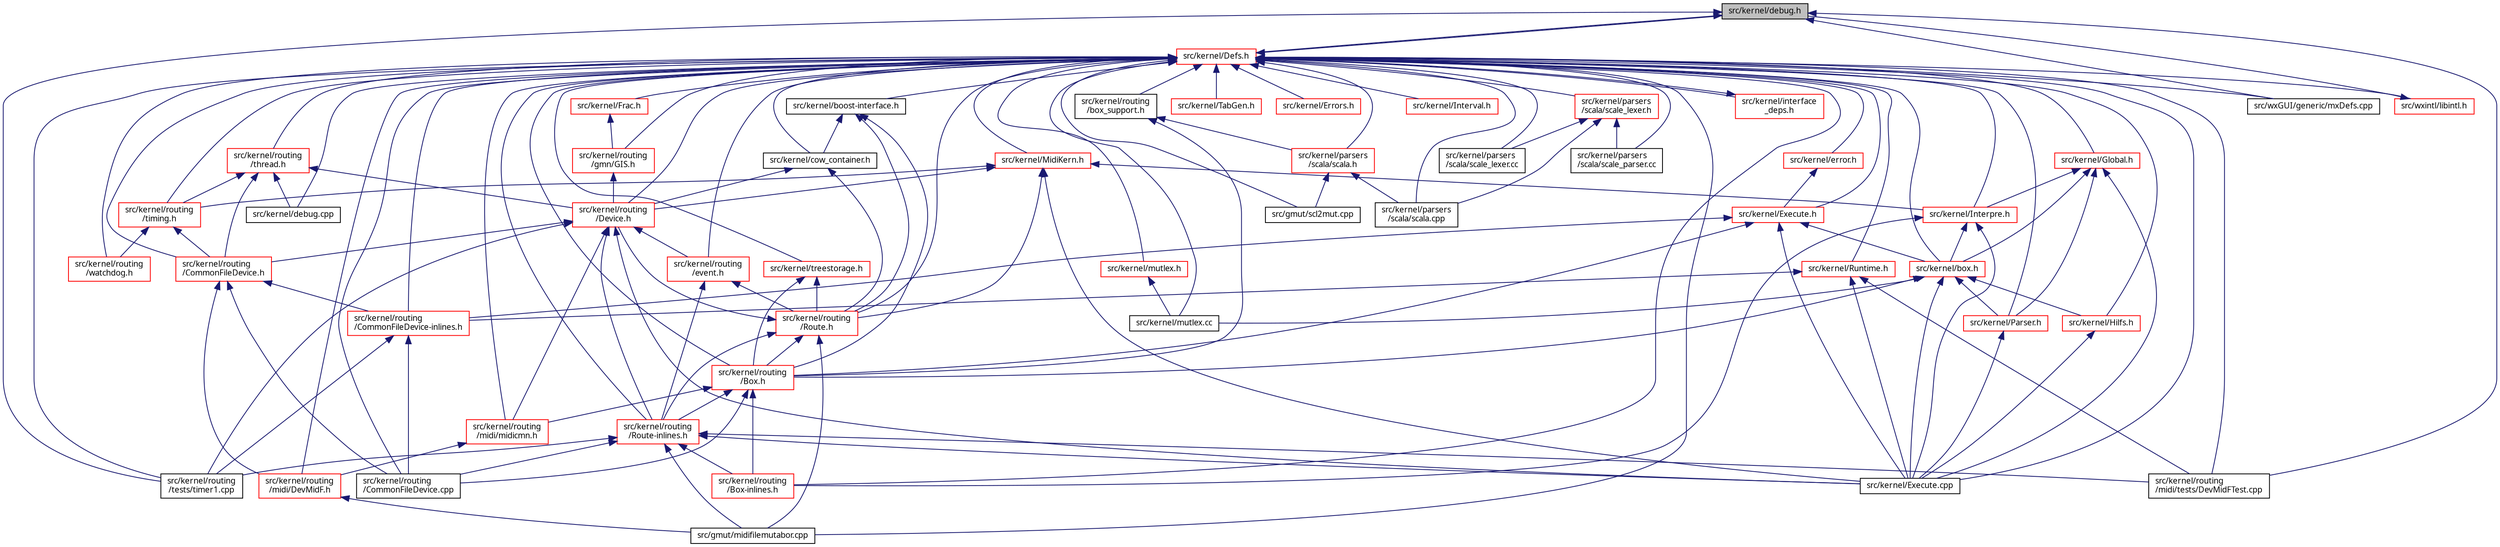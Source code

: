 digraph "src/kernel/debug.h"
{
  edge [fontname="Sans",fontsize="10",labelfontname="Sans",labelfontsize="10"];
  node [fontname="Sans",fontsize="10",shape=record];
  Node10 [label="src/kernel/debug.h",height=0.2,width=0.4,color="black", fillcolor="grey75", style="filled", fontcolor="black"];
  Node10 -> Node11 [dir="back",color="midnightblue",fontsize="10",style="solid",fontname="Sans"];
  Node11 [label="src/kernel/Defs.h",height=0.2,width=0.4,color="red", fillcolor="white", style="filled",URL="$d1/d73/Defs_8h.html",tooltip="Common definitions. "];
  Node11 -> Node12 [dir="back",color="midnightblue",fontsize="10",style="solid",fontname="Sans"];
  Node12 [label="src/gmut/midifilemutabor.cpp",height=0.2,width=0.4,color="black", fillcolor="white", style="filled",URL="$d1/d0d/midifilemutabor_8cpp.html"];
  Node11 -> Node13 [dir="back",color="midnightblue",fontsize="10",style="solid",fontname="Sans"];
  Node13 [label="src/kernel/interface\l_deps.h",height=0.2,width=0.4,color="red", fillcolor="white", style="filled",URL="$de/ddd/interface__deps_8h.html"];
  Node13 -> Node11 [dir="back",color="midnightblue",fontsize="10",style="solid",fontname="Sans"];
  Node11 -> Node10 [dir="back",color="midnightblue",fontsize="10",style="solid",fontname="Sans"];
  Node11 -> Node18 [dir="back",color="midnightblue",fontsize="10",style="solid",fontname="Sans"];
  Node18 [label="src/wxintl/libintl.h",height=0.2,width=0.4,color="red", fillcolor="white", style="filled",URL="$d4/d64/libintl_8h.html"];
  Node18 -> Node10 [dir="back",color="midnightblue",fontsize="10",style="solid",fontname="Sans"];
  Node11 -> Node21 [dir="back",color="midnightblue",fontsize="10",style="solid",fontname="Sans"];
  Node21 [label="src/kernel/routing\l/midi/DevMidF.h",height=0.2,width=0.4,color="red", fillcolor="white", style="filled",URL="$da/d3c/DevMidF_8h.html"];
  Node21 -> Node12 [dir="back",color="midnightblue",fontsize="10",style="solid",fontname="Sans"];
  Node11 -> Node91 [dir="back",color="midnightblue",fontsize="10",style="solid",fontname="Sans"];
  Node91 [label="src/kernel/routing\l/CommonFileDevice.h",height=0.2,width=0.4,color="red", fillcolor="white", style="filled",URL="$d9/d17/CommonFileDevice_8h.html"];
  Node91 -> Node21 [dir="back",color="midnightblue",fontsize="10",style="solid",fontname="Sans"];
  Node91 -> Node92 [dir="back",color="midnightblue",fontsize="10",style="solid",fontname="Sans"];
  Node92 [label="src/kernel/routing\l/CommonFileDevice-inlines.h",height=0.2,width=0.4,color="red", fillcolor="white", style="filled",URL="$d9/d6a/CommonFileDevice-inlines_8h.html"];
  Node92 -> Node93 [dir="back",color="midnightblue",fontsize="10",style="solid",fontname="Sans"];
  Node93 [label="src/kernel/routing\l/CommonFileDevice.cpp",height=0.2,width=0.4,color="black", fillcolor="white", style="filled",URL="$dc/d72/CommonFileDevice_8cpp.html"];
  Node92 -> Node98 [dir="back",color="midnightblue",fontsize="10",style="solid",fontname="Sans"];
  Node98 [label="src/kernel/routing\l/tests/timer1.cpp",height=0.2,width=0.4,color="black", fillcolor="white", style="filled",URL="$d9/d9a/timer1_8cpp.html"];
  Node91 -> Node93 [dir="back",color="midnightblue",fontsize="10",style="solid",fontname="Sans"];
  Node11 -> Node101 [dir="back",color="midnightblue",fontsize="10",style="solid",fontname="Sans"];
  Node101 [label="src/kernel/routing\l/Device.h",height=0.2,width=0.4,color="red", fillcolor="white", style="filled",URL="$de/d05/Device_8h.html",tooltip="Routing. "];
  Node101 -> Node91 [dir="back",color="midnightblue",fontsize="10",style="solid",fontname="Sans"];
  Node101 -> Node102 [dir="back",color="midnightblue",fontsize="10",style="solid",fontname="Sans"];
  Node102 [label="src/kernel/routing\l/event.h",height=0.2,width=0.4,color="red", fillcolor="white", style="filled",URL="$dd/d20/event_8h.html"];
  Node102 -> Node103 [dir="back",color="midnightblue",fontsize="10",style="solid",fontname="Sans"];
  Node103 [label="src/kernel/routing\l/Route.h",height=0.2,width=0.4,color="red", fillcolor="white", style="filled",URL="$d1/d65/Route_8h.html",tooltip="Routing. "];
  Node103 -> Node101 [dir="back",color="midnightblue",fontsize="10",style="solid",fontname="Sans"];
  Node103 -> Node104 [dir="back",color="midnightblue",fontsize="10",style="solid",fontname="Sans"];
  Node104 [label="src/kernel/routing\l/Box.h",height=0.2,width=0.4,color="red", fillcolor="white", style="filled",URL="$de/d0f/Box_8h.html",tooltip="Mutabor Box for C++. "];
  Node104 -> Node105 [dir="back",color="midnightblue",fontsize="10",style="solid",fontname="Sans"];
  Node105 [label="src/kernel/routing\l/midi/midicmn.h",height=0.2,width=0.4,color="red", fillcolor="white", style="filled",URL="$de/d21/midicmn_8h.html"];
  Node105 -> Node21 [dir="back",color="midnightblue",fontsize="10",style="solid",fontname="Sans"];
  Node104 -> Node113 [dir="back",color="midnightblue",fontsize="10",style="solid",fontname="Sans"];
  Node113 [label="src/kernel/routing\l/Route-inlines.h",height=0.2,width=0.4,color="red", fillcolor="white", style="filled",URL="$d2/d2c/Route-inlines_8h.html"];
  Node113 -> Node12 [dir="back",color="midnightblue",fontsize="10",style="solid",fontname="Sans"];
  Node113 -> Node114 [dir="back",color="midnightblue",fontsize="10",style="solid",fontname="Sans"];
  Node114 [label="src/kernel/Execute.cpp",height=0.2,width=0.4,color="black", fillcolor="white", style="filled",URL="$df/d23/Execute_8cpp.html"];
  Node113 -> Node115 [dir="back",color="midnightblue",fontsize="10",style="solid",fontname="Sans"];
  Node115 [label="src/kernel/routing\l/Box-inlines.h",height=0.2,width=0.4,color="red", fillcolor="white", style="filled",URL="$d6/d9a/Box-inlines_8h.html"];
  Node113 -> Node93 [dir="back",color="midnightblue",fontsize="10",style="solid",fontname="Sans"];
  Node113 -> Node25 [dir="back",color="midnightblue",fontsize="10",style="solid",fontname="Sans"];
  Node25 [label="src/kernel/routing\l/midi/tests/DevMidFTest.cpp",height=0.2,width=0.4,color="black", fillcolor="white", style="filled",URL="$d9/d99/DevMidFTest_8cpp.html"];
  Node113 -> Node98 [dir="back",color="midnightblue",fontsize="10",style="solid",fontname="Sans"];
  Node104 -> Node115 [dir="back",color="midnightblue",fontsize="10",style="solid",fontname="Sans"];
  Node104 -> Node93 [dir="back",color="midnightblue",fontsize="10",style="solid",fontname="Sans"];
  Node103 -> Node12 [dir="back",color="midnightblue",fontsize="10",style="solid",fontname="Sans"];
  Node103 -> Node113 [dir="back",color="midnightblue",fontsize="10",style="solid",fontname="Sans"];
  Node102 -> Node113 [dir="back",color="midnightblue",fontsize="10",style="solid",fontname="Sans"];
  Node101 -> Node105 [dir="back",color="midnightblue",fontsize="10",style="solid",fontname="Sans"];
  Node101 -> Node113 [dir="back",color="midnightblue",fontsize="10",style="solid",fontname="Sans"];
  Node101 -> Node114 [dir="back",color="midnightblue",fontsize="10",style="solid",fontname="Sans"];
  Node101 -> Node98 [dir="back",color="midnightblue",fontsize="10",style="solid",fontname="Sans"];
  Node11 -> Node143 [dir="back",color="midnightblue",fontsize="10",style="solid",fontname="Sans"];
  Node143 [label="src/kernel/cow_container.h",height=0.2,width=0.4,color="black", fillcolor="white", style="filled",URL="$da/d28/cow__container_8h.html",tooltip="Copy on write container. "];
  Node143 -> Node101 [dir="back",color="midnightblue",fontsize="10",style="solid",fontname="Sans"];
  Node143 -> Node103 [dir="back",color="midnightblue",fontsize="10",style="solid",fontname="Sans"];
  Node11 -> Node144 [dir="back",color="midnightblue",fontsize="10",style="solid",fontname="Sans"];
  Node144 [label="src/kernel/boost-interface.h",height=0.2,width=0.4,color="black", fillcolor="white", style="filled",URL="$d1/da4/boost-interface_8h.html",tooltip="Interface to the boost library. "];
  Node144 -> Node143 [dir="back",color="midnightblue",fontsize="10",style="solid",fontname="Sans"];
  Node144 -> Node103 [dir="back",color="midnightblue",fontsize="10",style="solid",fontname="Sans"];
  Node144 -> Node104 [dir="back",color="midnightblue",fontsize="10",style="solid",fontname="Sans"];
  Node11 -> Node145 [dir="back",color="midnightblue",fontsize="10",style="solid",fontname="Sans"];
  Node145 [label="src/kernel/routing\l/gmn/GIS.h",height=0.2,width=0.4,color="red", fillcolor="white", style="filled",URL="$dd/d4d/GIS_8h.html"];
  Node145 -> Node101 [dir="back",color="midnightblue",fontsize="10",style="solid",fontname="Sans"];
  Node11 -> Node151 [dir="back",color="midnightblue",fontsize="10",style="solid",fontname="Sans"];
  Node151 [label="src/kernel/Frac.h",height=0.2,width=0.4,color="red", fillcolor="white", style="filled",URL="$df/d4f/Frac_8h.html",tooltip="Fraction class for Mutabor. "];
  Node151 -> Node145 [dir="back",color="midnightblue",fontsize="10",style="solid",fontname="Sans"];
  Node11 -> Node103 [dir="back",color="midnightblue",fontsize="10",style="solid",fontname="Sans"];
  Node11 -> Node153 [dir="back",color="midnightblue",fontsize="10",style="solid",fontname="Sans"];
  Node153 [label="src/kernel/MidiKern.h",height=0.2,width=0.4,color="red", fillcolor="white", style="filled",URL="$da/dfd/MidiKern_8h.html"];
  Node153 -> Node103 [dir="back",color="midnightblue",fontsize="10",style="solid",fontname="Sans"];
  Node153 -> Node101 [dir="back",color="midnightblue",fontsize="10",style="solid",fontname="Sans"];
  Node153 -> Node154 [dir="back",color="midnightblue",fontsize="10",style="solid",fontname="Sans"];
  Node154 [label="src/kernel/routing\l/timing.h",height=0.2,width=0.4,color="red", fillcolor="white", style="filled",URL="$db/d41/timing_8h.html"];
  Node154 -> Node91 [dir="back",color="midnightblue",fontsize="10",style="solid",fontname="Sans"];
  Node154 -> Node155 [dir="back",color="midnightblue",fontsize="10",style="solid",fontname="Sans"];
  Node155 [label="src/kernel/routing\l/watchdog.h",height=0.2,width=0.4,color="red", fillcolor="white", style="filled",URL="$d9/da3/watchdog_8h.html"];
  Node153 -> Node158 [dir="back",color="midnightblue",fontsize="10",style="solid",fontname="Sans"];
  Node158 [label="src/kernel/Interpre.h",height=0.2,width=0.4,color="red", fillcolor="white", style="filled",URL="$d2/dd8/Interpre_8h.html",tooltip="Interpreter for the logic at runtime. "];
  Node158 -> Node159 [dir="back",color="midnightblue",fontsize="10",style="solid",fontname="Sans"];
  Node159 [label="src/kernel/box.h",height=0.2,width=0.4,color="red", fillcolor="white", style="filled",URL="$dc/d19/box_8h.html",tooltip="Description: Collect all properties, which are used by boxes. "];
  Node159 -> Node104 [dir="back",color="midnightblue",fontsize="10",style="solid",fontname="Sans"];
  Node159 -> Node161 [dir="back",color="midnightblue",fontsize="10",style="solid",fontname="Sans"];
  Node161 [label="src/kernel/Parser.h",height=0.2,width=0.4,color="red", fillcolor="white", style="filled",URL="$d6/d0c/Parser_8h.html"];
  Node161 -> Node114 [dir="back",color="midnightblue",fontsize="10",style="solid",fontname="Sans"];
  Node159 -> Node167 [dir="back",color="midnightblue",fontsize="10",style="solid",fontname="Sans"];
  Node167 [label="src/kernel/Hilfs.h",height=0.2,width=0.4,color="red", fillcolor="white", style="filled",URL="$d2/d32/Hilfs_8h.html",tooltip="Description. "];
  Node167 -> Node114 [dir="back",color="midnightblue",fontsize="10",style="solid",fontname="Sans"];
  Node159 -> Node114 [dir="back",color="midnightblue",fontsize="10",style="solid",fontname="Sans"];
  Node159 -> Node168 [dir="back",color="midnightblue",fontsize="10",style="solid",fontname="Sans"];
  Node168 [label="src/kernel/mutlex.cc",height=0.2,width=0.4,color="black", fillcolor="white", style="filled",URL="$d0/dc8/mutlex_8cc.html"];
  Node158 -> Node114 [dir="back",color="midnightblue",fontsize="10",style="solid",fontname="Sans"];
  Node158 -> Node115 [dir="back",color="midnightblue",fontsize="10",style="solid",fontname="Sans"];
  Node153 -> Node114 [dir="back",color="midnightblue",fontsize="10",style="solid",fontname="Sans"];
  Node11 -> Node169 [dir="back",color="midnightblue",fontsize="10",style="solid",fontname="Sans"];
  Node169 [label="src/kernel/treestorage.h",height=0.2,width=0.4,color="red", fillcolor="white", style="filled",URL="$db/dbe/treestorage_8h.html",tooltip="abstract class for tree like storage "];
  Node169 -> Node103 [dir="back",color="midnightblue",fontsize="10",style="solid",fontname="Sans"];
  Node169 -> Node104 [dir="back",color="midnightblue",fontsize="10",style="solid",fontname="Sans"];
  Node11 -> Node102 [dir="back",color="midnightblue",fontsize="10",style="solid",fontname="Sans"];
  Node11 -> Node170 [dir="back",color="midnightblue",fontsize="10",style="solid",fontname="Sans"];
  Node170 [label="src/kernel/routing\l/thread.h",height=0.2,width=0.4,color="red", fillcolor="white", style="filled",URL="$db/dd5/thread_8h.html"];
  Node170 -> Node101 [dir="back",color="midnightblue",fontsize="10",style="solid",fontname="Sans"];
  Node170 -> Node91 [dir="back",color="midnightblue",fontsize="10",style="solid",fontname="Sans"];
  Node170 -> Node154 [dir="back",color="midnightblue",fontsize="10",style="solid",fontname="Sans"];
  Node170 -> Node171 [dir="back",color="midnightblue",fontsize="10",style="solid",fontname="Sans"];
  Node171 [label="src/kernel/debug.cpp",height=0.2,width=0.4,color="black", fillcolor="white", style="filled",URL="$d1/d00/debug_8cpp.html"];
  Node11 -> Node154 [dir="back",color="midnightblue",fontsize="10",style="solid",fontname="Sans"];
  Node11 -> Node105 [dir="back",color="midnightblue",fontsize="10",style="solid",fontname="Sans"];
  Node11 -> Node104 [dir="back",color="midnightblue",fontsize="10",style="solid",fontname="Sans"];
  Node11 -> Node173 [dir="back",color="midnightblue",fontsize="10",style="solid",fontname="Sans"];
  Node173 [label="src/kernel/Execute.h",height=0.2,width=0.4,color="red", fillcolor="white", style="filled",URL="$de/d11/Execute_8h.html",tooltip="Execute tuning changes. "];
  Node173 -> Node104 [dir="back",color="midnightblue",fontsize="10",style="solid",fontname="Sans"];
  Node173 -> Node159 [dir="back",color="midnightblue",fontsize="10",style="solid",fontname="Sans"];
  Node173 -> Node114 [dir="back",color="midnightblue",fontsize="10",style="solid",fontname="Sans"];
  Node173 -> Node92 [dir="back",color="midnightblue",fontsize="10",style="solid",fontname="Sans"];
  Node11 -> Node174 [dir="back",color="midnightblue",fontsize="10",style="solid",fontname="Sans"];
  Node174 [label="src/kernel/error.h",height=0.2,width=0.4,color="red", fillcolor="white", style="filled",URL="$da/d41/error_8h.html"];
  Node174 -> Node173 [dir="back",color="midnightblue",fontsize="10",style="solid",fontname="Sans"];
  Node11 -> Node159 [dir="back",color="midnightblue",fontsize="10",style="solid",fontname="Sans"];
  Node11 -> Node175 [dir="back",color="midnightblue",fontsize="10",style="solid",fontname="Sans"];
  Node175 [label="src/kernel/Global.h",height=0.2,width=0.4,color="red", fillcolor="white", style="filled",URL="$dd/d40/Global_8h.html",tooltip="Global definitions (formerly in mutabor DLL) "];
  Node175 -> Node159 [dir="back",color="midnightblue",fontsize="10",style="solid",fontname="Sans"];
  Node175 -> Node158 [dir="back",color="midnightblue",fontsize="10",style="solid",fontname="Sans"];
  Node175 -> Node161 [dir="back",color="midnightblue",fontsize="10",style="solid",fontname="Sans"];
  Node175 -> Node114 [dir="back",color="midnightblue",fontsize="10",style="solid",fontname="Sans"];
  Node11 -> Node158 [dir="back",color="midnightblue",fontsize="10",style="solid",fontname="Sans"];
  Node11 -> Node176 [dir="back",color="midnightblue",fontsize="10",style="solid",fontname="Sans"];
  Node176 [label="src/kernel/routing\l/box_support.h",height=0.2,width=0.4,color="black", fillcolor="white", style="filled",URL="$d2/dfc/box__support_8h.html",tooltip="Mutabor Box for C++. "];
  Node176 -> Node104 [dir="back",color="midnightblue",fontsize="10",style="solid",fontname="Sans"];
  Node176 -> Node177 [dir="back",color="midnightblue",fontsize="10",style="solid",fontname="Sans"];
  Node177 [label="src/kernel/parsers\l/scala/scala.h",height=0.2,width=0.4,color="red", fillcolor="white", style="filled",URL="$da/db7/scala_8h.html"];
  Node177 -> Node178 [dir="back",color="midnightblue",fontsize="10",style="solid",fontname="Sans"];
  Node178 [label="src/gmut/scl2mut.cpp",height=0.2,width=0.4,color="black", fillcolor="white", style="filled",URL="$de/d02/scl2mut_8cpp.html"];
  Node177 -> Node180 [dir="back",color="midnightblue",fontsize="10",style="solid",fontname="Sans"];
  Node180 [label="src/kernel/parsers\l/scala/scala.cpp",height=0.2,width=0.4,color="black", fillcolor="white", style="filled",URL="$df/d64/scala_8cpp.html"];
  Node11 -> Node113 [dir="back",color="midnightblue",fontsize="10",style="solid",fontname="Sans"];
  Node11 -> Node178 [dir="back",color="midnightblue",fontsize="10",style="solid",fontname="Sans"];
  Node11 -> Node177 [dir="back",color="midnightblue",fontsize="10",style="solid",fontname="Sans"];
  Node11 -> Node161 [dir="back",color="midnightblue",fontsize="10",style="solid",fontname="Sans"];
  Node11 -> Node167 [dir="back",color="midnightblue",fontsize="10",style="solid",fontname="Sans"];
  Node11 -> Node192 [dir="back",color="midnightblue",fontsize="10",style="solid",fontname="Sans"];
  Node192 [label="src/kernel/TabGen.h",height=0.2,width=0.4,color="red", fillcolor="white", style="filled",URL="$d6/d68/TabGen_8h.html",tooltip="Table generators for the Mutabor engine. "];
  Node11 -> Node171 [dir="back",color="midnightblue",fontsize="10",style="solid",fontname="Sans"];
  Node11 -> Node193 [dir="back",color="midnightblue",fontsize="10",style="solid",fontname="Sans"];
  Node193 [label="src/kernel/Errors.h",height=0.2,width=0.4,color="red", fillcolor="white", style="filled",URL="$d2/d0e/Errors_8h.html",tooltip="Error descriptions for Mutabor. "];
  Node11 -> Node114 [dir="back",color="midnightblue",fontsize="10",style="solid",fontname="Sans"];
  Node11 -> Node195 [dir="back",color="midnightblue",fontsize="10",style="solid",fontname="Sans"];
  Node195 [label="src/kernel/Runtime.h",height=0.2,width=0.4,color="red", fillcolor="white", style="filled",URL="$d5/d84/Runtime_8h.html",tooltip="Runtime functions of the (mainly C) old kernel of Mutabor. "];
  Node195 -> Node114 [dir="back",color="midnightblue",fontsize="10",style="solid",fontname="Sans"];
  Node195 -> Node92 [dir="back",color="midnightblue",fontsize="10",style="solid",fontname="Sans"];
  Node195 -> Node25 [dir="back",color="midnightblue",fontsize="10",style="solid",fontname="Sans"];
  Node11 -> Node196 [dir="back",color="midnightblue",fontsize="10",style="solid",fontname="Sans"];
  Node196 [label="src/kernel/Interval.h",height=0.2,width=0.4,color="red", fillcolor="white", style="filled",URL="$d1/d55/Interval_8h.html",tooltip="Description. "];
  Node11 -> Node168 [dir="back",color="midnightblue",fontsize="10",style="solid",fontname="Sans"];
  Node11 -> Node197 [dir="back",color="midnightblue",fontsize="10",style="solid",fontname="Sans"];
  Node197 [label="src/kernel/mutlex.h",height=0.2,width=0.4,color="red", fillcolor="white", style="filled",URL="$db/d15/mutlex_8h.html"];
  Node197 -> Node168 [dir="back",color="midnightblue",fontsize="10",style="solid",fontname="Sans"];
  Node11 -> Node188 [dir="back",color="midnightblue",fontsize="10",style="solid",fontname="Sans"];
  Node188 [label="src/kernel/parsers\l/scala/scale_lexer.h",height=0.2,width=0.4,color="red", fillcolor="white", style="filled",URL="$d6/d66/scale__lexer_8h.html"];
  Node188 -> Node180 [dir="back",color="midnightblue",fontsize="10",style="solid",fontname="Sans"];
  Node188 -> Node181 [dir="back",color="midnightblue",fontsize="10",style="solid",fontname="Sans"];
  Node181 [label="src/kernel/parsers\l/scala/scale_lexer.cc",height=0.2,width=0.4,color="black", fillcolor="white", style="filled",URL="$dc/d46/scale__lexer_8cc.html"];
  Node188 -> Node182 [dir="back",color="midnightblue",fontsize="10",style="solid",fontname="Sans"];
  Node182 [label="src/kernel/parsers\l/scala/scale_parser.cc",height=0.2,width=0.4,color="black", fillcolor="white", style="filled",URL="$d7/df3/scale__parser_8cc.html"];
  Node11 -> Node180 [dir="back",color="midnightblue",fontsize="10",style="solid",fontname="Sans"];
  Node11 -> Node181 [dir="back",color="midnightblue",fontsize="10",style="solid",fontname="Sans"];
  Node11 -> Node182 [dir="back",color="midnightblue",fontsize="10",style="solid",fontname="Sans"];
  Node11 -> Node115 [dir="back",color="midnightblue",fontsize="10",style="solid",fontname="Sans"];
  Node11 -> Node155 [dir="back",color="midnightblue",fontsize="10",style="solid",fontname="Sans"];
  Node11 -> Node92 [dir="back",color="midnightblue",fontsize="10",style="solid",fontname="Sans"];
  Node11 -> Node93 [dir="back",color="midnightblue",fontsize="10",style="solid",fontname="Sans"];
  Node11 -> Node25 [dir="back",color="midnightblue",fontsize="10",style="solid",fontname="Sans"];
  Node11 -> Node98 [dir="back",color="midnightblue",fontsize="10",style="solid",fontname="Sans"];
  Node11 -> Node210 [dir="back",color="midnightblue",fontsize="10",style="solid",fontname="Sans"];
  Node210 [label="src/wxGUI/generic/mxDefs.cpp",height=0.2,width=0.4,color="black", fillcolor="white", style="filled",URL="$d2/d2f/mxDefs_8cpp.html",tooltip="Uncategorized definitions. "];
  Node10 -> Node25 [dir="back",color="midnightblue",fontsize="10",style="solid",fontname="Sans"];
  Node10 -> Node98 [dir="back",color="midnightblue",fontsize="10",style="solid",fontname="Sans"];
  Node10 -> Node210 [dir="back",color="midnightblue",fontsize="10",style="solid",fontname="Sans"];
}
